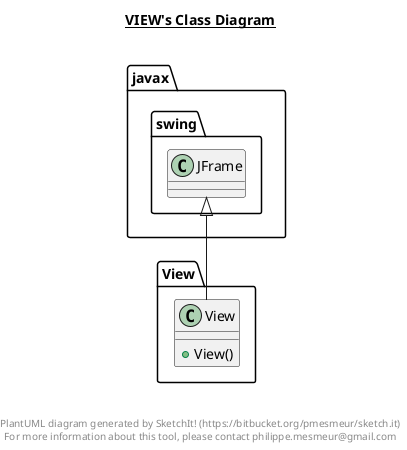 @startuml

title __VIEW's Class Diagram__\n

  namespace View {
    class View.View {
        + View()
    }
  }
  

  View.View -up-|> javax.swing.JFrame


right footer


PlantUML diagram generated by SketchIt! (https://bitbucket.org/pmesmeur/sketch.it)
For more information about this tool, please contact philippe.mesmeur@gmail.com
endfooter

@enduml
